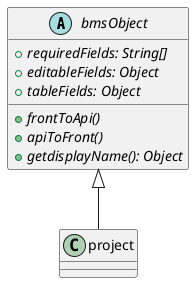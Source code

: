 @startuml
abstract class bmsObject {
    + {abstract} requiredFields: String[]
    + {abstract} editableFields: Object
    + {abstract} tableFields: Object


    + {abstract} frontToApi()
    + {abstract} apiToFront()
    + {abstract} getdisplayName(): Object
}

class project {

}

bmsObject <|-- project
@enduml
